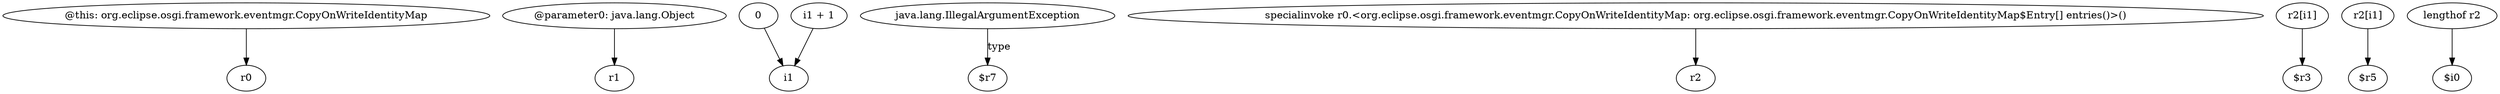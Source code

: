 digraph g {
0[label="@this: org.eclipse.osgi.framework.eventmgr.CopyOnWriteIdentityMap"]
1[label="r0"]
0->1[label=""]
2[label="@parameter0: java.lang.Object"]
3[label="r1"]
2->3[label=""]
4[label="0"]
5[label="i1"]
4->5[label=""]
6[label="java.lang.IllegalArgumentException"]
7[label="$r7"]
6->7[label="type"]
8[label="specialinvoke r0.<org.eclipse.osgi.framework.eventmgr.CopyOnWriteIdentityMap: org.eclipse.osgi.framework.eventmgr.CopyOnWriteIdentityMap$Entry[] entries()>()"]
9[label="r2"]
8->9[label=""]
10[label="r2[i1]"]
11[label="$r3"]
10->11[label=""]
12[label="r2[i1]"]
13[label="$r5"]
12->13[label=""]
14[label="lengthof r2"]
15[label="$i0"]
14->15[label=""]
16[label="i1 + 1"]
16->5[label=""]
}